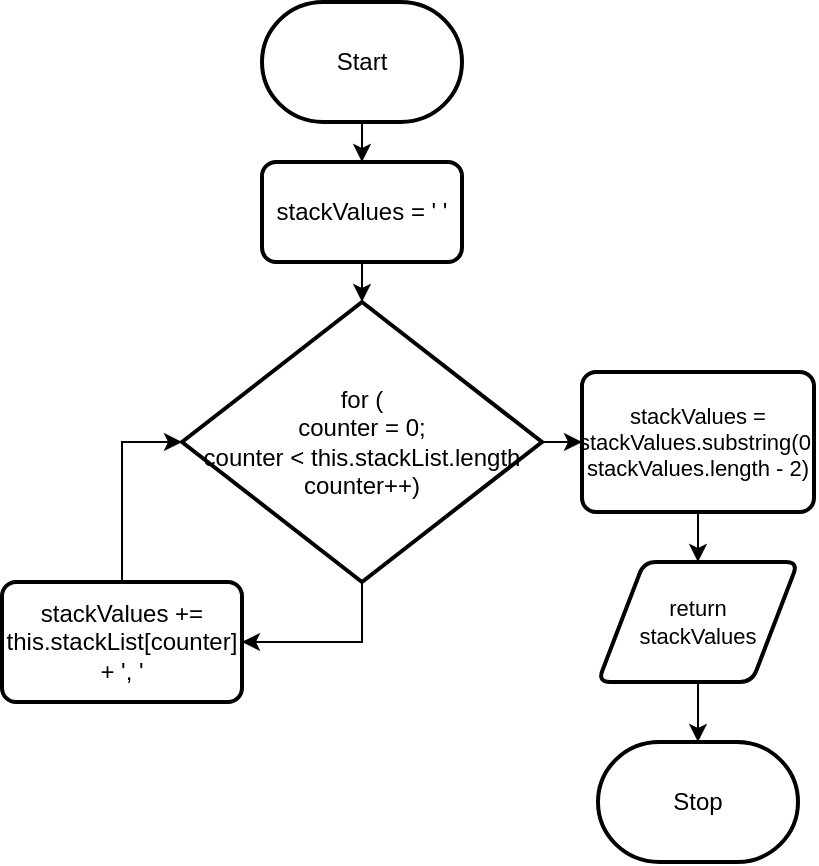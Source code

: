 <mxfile>
    <diagram id="cGkltAqMKEXo6Ag8z-tB" name="Page-1">
        <mxGraphModel dx="381" dy="446" grid="1" gridSize="10" guides="1" tooltips="1" connect="1" arrows="1" fold="1" page="1" pageScale="1" pageWidth="827" pageHeight="1169" math="0" shadow="0">
            <root>
                <mxCell id="0"/>
                <mxCell id="1" parent="0"/>
                <mxCell id="9" style="edgeStyle=none;html=1;entryX=0.5;entryY=0;entryDx=0;entryDy=0;" edge="1" parent="1" source="2" target="8">
                    <mxGeometry relative="1" as="geometry"/>
                </mxCell>
                <mxCell id="2" value="Start" style="strokeWidth=2;html=1;shape=mxgraph.flowchart.terminator;whiteSpace=wrap;" parent="1" vertex="1">
                    <mxGeometry x="240" y="60" width="100" height="60" as="geometry"/>
                </mxCell>
                <mxCell id="7" value="Stop" style="strokeWidth=2;html=1;shape=mxgraph.flowchart.terminator;whiteSpace=wrap;" parent="1" vertex="1">
                    <mxGeometry x="408" y="430" width="100" height="60" as="geometry"/>
                </mxCell>
                <mxCell id="11" style="edgeStyle=none;html=1;" edge="1" parent="1" source="8" target="10">
                    <mxGeometry relative="1" as="geometry"/>
                </mxCell>
                <mxCell id="8" value="stackValues = ' '" style="rounded=1;whiteSpace=wrap;html=1;absoluteArcSize=1;arcSize=14;strokeWidth=2;" vertex="1" parent="1">
                    <mxGeometry x="240" y="140" width="100" height="50" as="geometry"/>
                </mxCell>
                <mxCell id="13" style="edgeStyle=elbowEdgeStyle;html=1;entryX=1;entryY=0.5;entryDx=0;entryDy=0;rounded=0;elbow=vertical;" edge="1" parent="1" source="10" target="12">
                    <mxGeometry relative="1" as="geometry">
                        <Array as="points">
                            <mxPoint x="290" y="380"/>
                        </Array>
                    </mxGeometry>
                </mxCell>
                <mxCell id="17" style="edgeStyle=elbowEdgeStyle;shape=connector;rounded=0;elbow=vertical;html=1;labelBackgroundColor=default;strokeColor=default;fontFamily=Helvetica;fontSize=11;fontColor=default;endArrow=classic;" edge="1" parent="1" source="10" target="16">
                    <mxGeometry relative="1" as="geometry"/>
                </mxCell>
                <mxCell id="10" value="for (&lt;br&gt;counter = 0;&lt;br&gt;counter &amp;lt; this.stackList.length&lt;br&gt;counter++)" style="strokeWidth=2;html=1;shape=mxgraph.flowchart.decision;whiteSpace=wrap;" vertex="1" parent="1">
                    <mxGeometry x="200" y="210" width="180" height="140" as="geometry"/>
                </mxCell>
                <mxCell id="14" style="edgeStyle=elbowEdgeStyle;shape=connector;rounded=0;elbow=vertical;html=1;entryX=0;entryY=0.5;entryDx=0;entryDy=0;entryPerimeter=0;labelBackgroundColor=default;strokeColor=default;fontFamily=Helvetica;fontSize=11;fontColor=default;endArrow=classic;exitX=0.5;exitY=0;exitDx=0;exitDy=0;" edge="1" parent="1" source="12" target="10">
                    <mxGeometry relative="1" as="geometry">
                        <mxPoint x="170" y="370" as="sourcePoint"/>
                        <Array as="points">
                            <mxPoint x="190" y="280"/>
                        </Array>
                    </mxGeometry>
                </mxCell>
                <mxCell id="12" value="stackValues += this.stackList[counter] + ', '" style="rounded=1;whiteSpace=wrap;html=1;absoluteArcSize=1;arcSize=14;strokeWidth=2;" vertex="1" parent="1">
                    <mxGeometry x="110" y="350" width="120" height="60" as="geometry"/>
                </mxCell>
                <mxCell id="19" style="edgeStyle=elbowEdgeStyle;shape=connector;rounded=0;elbow=vertical;html=1;labelBackgroundColor=default;strokeColor=default;fontFamily=Helvetica;fontSize=11;fontColor=default;endArrow=classic;" edge="1" parent="1" source="15" target="7">
                    <mxGeometry relative="1" as="geometry"/>
                </mxCell>
                <mxCell id="15" value="return&lt;br&gt;stackValues" style="shape=parallelogram;html=1;strokeWidth=2;perimeter=parallelogramPerimeter;whiteSpace=wrap;rounded=1;arcSize=12;size=0.23;fontFamily=Helvetica;fontSize=11;fontColor=default;" vertex="1" parent="1">
                    <mxGeometry x="408" y="340" width="100" height="60" as="geometry"/>
                </mxCell>
                <mxCell id="18" style="edgeStyle=elbowEdgeStyle;shape=connector;rounded=0;elbow=vertical;html=1;labelBackgroundColor=default;strokeColor=default;fontFamily=Helvetica;fontSize=11;fontColor=default;endArrow=classic;" edge="1" parent="1" source="16" target="15">
                    <mxGeometry relative="1" as="geometry"/>
                </mxCell>
                <mxCell id="16" value="stackValues = stackValues.substring(0, stackValues.length - 2)" style="rounded=1;whiteSpace=wrap;html=1;absoluteArcSize=1;arcSize=14;strokeWidth=2;fontFamily=Helvetica;fontSize=11;fontColor=default;" vertex="1" parent="1">
                    <mxGeometry x="400" y="245" width="116" height="70" as="geometry"/>
                </mxCell>
            </root>
        </mxGraphModel>
    </diagram>
</mxfile>